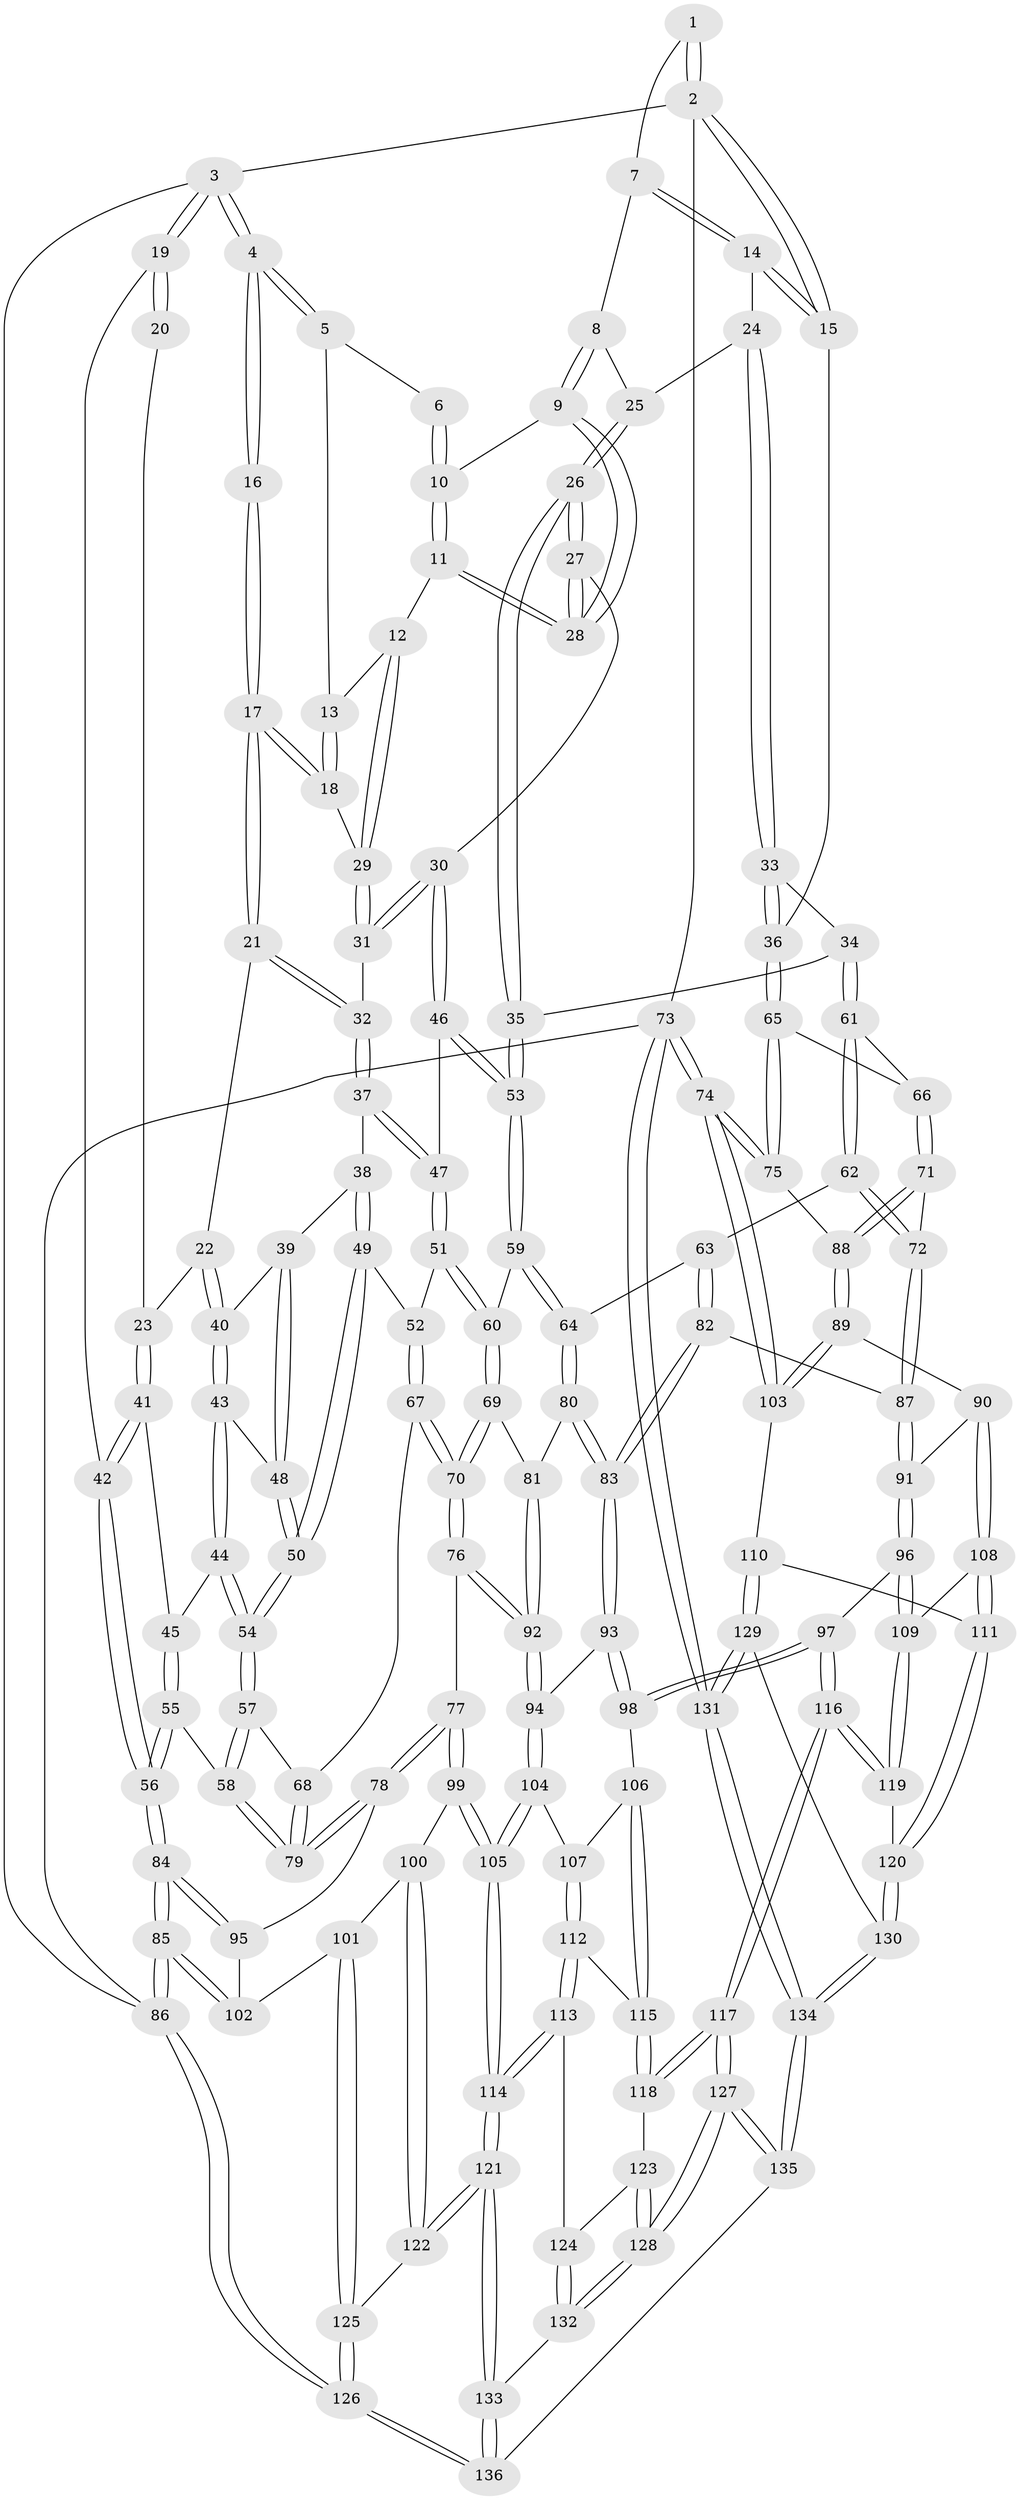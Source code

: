 // coarse degree distribution, {5: 0.25925925925925924, 2: 0.037037037037037035, 3: 0.2037037037037037, 4: 0.3148148148148148, 6: 0.14814814814814814, 8: 0.018518518518518517, 1: 0.018518518518518517}
// Generated by graph-tools (version 1.1) at 2025/06/03/04/25 22:06:32]
// undirected, 136 vertices, 337 edges
graph export_dot {
graph [start="1"]
  node [color=gray90,style=filled];
  1 [pos="+0.5976511272259499+0"];
  2 [pos="+1+0"];
  3 [pos="+0+0"];
  4 [pos="+0.2462178415413865+0"];
  5 [pos="+0.48878814751169936+0"];
  6 [pos="+0.5528645012185402+0"];
  7 [pos="+0.6617984937581474+0.003637888356908801"];
  8 [pos="+0.597155716466735+0.11206402352591094"];
  9 [pos="+0.5862765049369258+0.11504576189750995"];
  10 [pos="+0.5634879355081451+0.08309267051097269"];
  11 [pos="+0.5177429974780015+0.11760689009782051"];
  12 [pos="+0.49779290402759335+0.10327065970022453"];
  13 [pos="+0.47618801610125255+0.04850490615214204"];
  14 [pos="+0.7133464590092041+0.09485653199768834"];
  15 [pos="+1+0"];
  16 [pos="+0.24402301229447246+0"];
  17 [pos="+0.24318165256834384+0.10219459650827915"];
  18 [pos="+0.4125506600943373+0.12203184139794657"];
  19 [pos="+0+0.10212338765942676"];
  20 [pos="+0.04549515578623373+0.07461174315213331"];
  21 [pos="+0.23761146273569916+0.12286513718656158"];
  22 [pos="+0.1966801480390682+0.14713978000913905"];
  23 [pos="+0.12491155954704886+0.18002903680485682"];
  24 [pos="+0.7157657018588942+0.14107035980336385"];
  25 [pos="+0.6155559994206511+0.12246343398147846"];
  26 [pos="+0.5939449853135077+0.2626162070588218"];
  27 [pos="+0.5544218667337047+0.24825677829140322"];
  28 [pos="+0.550636681544793+0.1702130612908289"];
  29 [pos="+0.4486741515823161+0.16340866897293155"];
  30 [pos="+0.49391912002454885+0.25720372064876545"];
  31 [pos="+0.45985745117071547+0.21931415346324867"];
  32 [pos="+0.2712980653988129+0.17807675715455573"];
  33 [pos="+0.7452093215584343+0.253250122595342"];
  34 [pos="+0.7312608793353121+0.29037329838042186"];
  35 [pos="+0.6513372858228103+0.2871655353151634"];
  36 [pos="+1+0"];
  37 [pos="+0.2892736323948276+0.25459381652904334"];
  38 [pos="+0.27612559251332464+0.2804801871204592"];
  39 [pos="+0.2731492133961221+0.28263261984623983"];
  40 [pos="+0.1836455479793693+0.3057418469035908"];
  41 [pos="+0.04275652907973955+0.2392593079934824"];
  42 [pos="+0+0.19177592382688435"];
  43 [pos="+0.17073278770755285+0.3221952331180139"];
  44 [pos="+0.11682508140390832+0.33058236999584945"];
  45 [pos="+0.07913773098995244+0.3107589602035209"];
  46 [pos="+0.43076442848928975+0.332029541015909"];
  47 [pos="+0.4161075549684424+0.34021135745639874"];
  48 [pos="+0.2127354136913892+0.3461427580707159"];
  49 [pos="+0.2836364980726017+0.4008448789819089"];
  50 [pos="+0.22111499277117233+0.42280886957384317"];
  51 [pos="+0.401815370475393+0.3732067106919801"];
  52 [pos="+0.3462866540316413+0.41675996568836793"];
  53 [pos="+0.5441796886193848+0.42428543745391506"];
  54 [pos="+0.1900540818724672+0.45303732588391593"];
  55 [pos="+0.02917503817526599+0.48052329835636026"];
  56 [pos="+0+0.544888183716611"];
  57 [pos="+0.18512286463388078+0.4666698120308687"];
  58 [pos="+0.16572903764929006+0.5164135623783813"];
  59 [pos="+0.541395366009031+0.45846584833775356"];
  60 [pos="+0.4619530603229902+0.4693526402537605"];
  61 [pos="+0.7489608467412966+0.32120370055474956"];
  62 [pos="+0.7584910980548596+0.4157442338470538"];
  63 [pos="+0.6471716070303023+0.4825921920291361"];
  64 [pos="+0.5565687392811904+0.47864339054338484"];
  65 [pos="+1+0.27545795016218355"];
  66 [pos="+1+0.32979465553456827"];
  67 [pos="+0.3463525165556376+0.4496008260949966"];
  68 [pos="+0.3178455654482295+0.4663638153923733"];
  69 [pos="+0.4312225210958736+0.5223247381450419"];
  70 [pos="+0.37544748683380347+0.542867585409888"];
  71 [pos="+0.8764631803196155+0.5018908998263819"];
  72 [pos="+0.7902042801628428+0.4664800949681931"];
  73 [pos="+1+1"];
  74 [pos="+1+0.7294365439366578"];
  75 [pos="+1+0.46438882044916313"];
  76 [pos="+0.34756529701380773+0.5903022706067156"];
  77 [pos="+0.25279303918332224+0.6172651953305127"];
  78 [pos="+0.18862809684682058+0.5598849428871541"];
  79 [pos="+0.18750572495816545+0.5569684832692635"];
  80 [pos="+0.542085144382171+0.5600532630045783"];
  81 [pos="+0.5013459304201882+0.5661267353821005"];
  82 [pos="+0.6312421933359372+0.6051105740784427"];
  83 [pos="+0.6016400759379498+0.625802889826667"];
  84 [pos="+0+0.6345927789519316"];
  85 [pos="+0+0.6968068789870596"];
  86 [pos="+0+1"];
  87 [pos="+0.7432241052090491+0.5928844533388351"];
  88 [pos="+0.9000144965446621+0.5330024076791569"];
  89 [pos="+0.9370768293302516+0.6603396404943853"];
  90 [pos="+0.8616238704474908+0.691897259946463"];
  91 [pos="+0.7490644754951724+0.6068047228301329"];
  92 [pos="+0.43993858809627956+0.6658656682495762"];
  93 [pos="+0.5934714494885946+0.664607129906511"];
  94 [pos="+0.4492540859894169+0.6843630965287393"];
  95 [pos="+0.11843563064356374+0.6193642548085121"];
  96 [pos="+0.6999987093500908+0.7381992569770064"];
  97 [pos="+0.639063580108197+0.7270465373482786"];
  98 [pos="+0.6165298640288143+0.7145256343182637"];
  99 [pos="+0.24923389145535013+0.6854749198075968"];
  100 [pos="+0.14021508612269284+0.7720161532763036"];
  101 [pos="+0.0747059790841884+0.7859582034609385"];
  102 [pos="+0.059825815608966944+0.7762093200136742"];
  103 [pos="+1+0.7300633754154655"];
  104 [pos="+0.446299980275853+0.6970216188726585"];
  105 [pos="+0.3546665377877367+0.8236021915547086"];
  106 [pos="+0.6029233338519434+0.7290432968448518"];
  107 [pos="+0.511569147931383+0.766086449959036"];
  108 [pos="+0.858661999928503+0.6961088455603521"];
  109 [pos="+0.7261167242937998+0.7589417219055308"];
  110 [pos="+0.9285848725388083+0.8641691010088604"];
  111 [pos="+0.8528494748723763+0.8451814170781233"];
  112 [pos="+0.5086520769617277+0.8198084299434458"];
  113 [pos="+0.3850548257735724+0.8493782485920582"];
  114 [pos="+0.3560505258919654+0.8437368868013504"];
  115 [pos="+0.5543041645060894+0.8429172122562129"];
  116 [pos="+0.6259792370265532+0.9016360386539899"];
  117 [pos="+0.6255634009980985+0.9019742414430106"];
  118 [pos="+0.5640248053685887+0.858768421445424"];
  119 [pos="+0.7464997316234089+0.8518418897226127"];
  120 [pos="+0.7845242456759225+0.8736178587795992"];
  121 [pos="+0.30925425490036684+0.9085499158664044"];
  122 [pos="+0.292180665177646+0.9040438784289883"];
  123 [pos="+0.507714298497276+0.898071588211206"];
  124 [pos="+0.45463474962217154+0.899295084906845"];
  125 [pos="+0.09781923597044363+0.9164610670224024"];
  126 [pos="+0+1"];
  127 [pos="+0.5991233566828464+1"];
  128 [pos="+0.5486640830785487+1"];
  129 [pos="+0.9420525992998349+1"];
  130 [pos="+0.7875584808226959+0.9007300714297033"];
  131 [pos="+1+1"];
  132 [pos="+0.47964448932383047+0.9551040034258778"];
  133 [pos="+0.31492246049792827+0.9955089971862595"];
  134 [pos="+0.7016308359988189+1"];
  135 [pos="+0.6148688299054822+1"];
  136 [pos="+0.3070654726431024+1"];
  1 -- 2;
  1 -- 2;
  1 -- 7;
  2 -- 3;
  2 -- 15;
  2 -- 15;
  2 -- 73;
  3 -- 4;
  3 -- 4;
  3 -- 19;
  3 -- 19;
  3 -- 86;
  4 -- 5;
  4 -- 5;
  4 -- 16;
  4 -- 16;
  5 -- 6;
  5 -- 13;
  6 -- 10;
  6 -- 10;
  7 -- 8;
  7 -- 14;
  7 -- 14;
  8 -- 9;
  8 -- 9;
  8 -- 25;
  9 -- 10;
  9 -- 28;
  9 -- 28;
  10 -- 11;
  10 -- 11;
  11 -- 12;
  11 -- 28;
  11 -- 28;
  12 -- 13;
  12 -- 29;
  12 -- 29;
  13 -- 18;
  13 -- 18;
  14 -- 15;
  14 -- 15;
  14 -- 24;
  15 -- 36;
  16 -- 17;
  16 -- 17;
  17 -- 18;
  17 -- 18;
  17 -- 21;
  17 -- 21;
  18 -- 29;
  19 -- 20;
  19 -- 20;
  19 -- 42;
  20 -- 23;
  21 -- 22;
  21 -- 32;
  21 -- 32;
  22 -- 23;
  22 -- 40;
  22 -- 40;
  23 -- 41;
  23 -- 41;
  24 -- 25;
  24 -- 33;
  24 -- 33;
  25 -- 26;
  25 -- 26;
  26 -- 27;
  26 -- 27;
  26 -- 35;
  26 -- 35;
  27 -- 28;
  27 -- 28;
  27 -- 30;
  29 -- 31;
  29 -- 31;
  30 -- 31;
  30 -- 31;
  30 -- 46;
  30 -- 46;
  31 -- 32;
  32 -- 37;
  32 -- 37;
  33 -- 34;
  33 -- 36;
  33 -- 36;
  34 -- 35;
  34 -- 61;
  34 -- 61;
  35 -- 53;
  35 -- 53;
  36 -- 65;
  36 -- 65;
  37 -- 38;
  37 -- 47;
  37 -- 47;
  38 -- 39;
  38 -- 49;
  38 -- 49;
  39 -- 40;
  39 -- 48;
  39 -- 48;
  40 -- 43;
  40 -- 43;
  41 -- 42;
  41 -- 42;
  41 -- 45;
  42 -- 56;
  42 -- 56;
  43 -- 44;
  43 -- 44;
  43 -- 48;
  44 -- 45;
  44 -- 54;
  44 -- 54;
  45 -- 55;
  45 -- 55;
  46 -- 47;
  46 -- 53;
  46 -- 53;
  47 -- 51;
  47 -- 51;
  48 -- 50;
  48 -- 50;
  49 -- 50;
  49 -- 50;
  49 -- 52;
  50 -- 54;
  50 -- 54;
  51 -- 52;
  51 -- 60;
  51 -- 60;
  52 -- 67;
  52 -- 67;
  53 -- 59;
  53 -- 59;
  54 -- 57;
  54 -- 57;
  55 -- 56;
  55 -- 56;
  55 -- 58;
  56 -- 84;
  56 -- 84;
  57 -- 58;
  57 -- 58;
  57 -- 68;
  58 -- 79;
  58 -- 79;
  59 -- 60;
  59 -- 64;
  59 -- 64;
  60 -- 69;
  60 -- 69;
  61 -- 62;
  61 -- 62;
  61 -- 66;
  62 -- 63;
  62 -- 72;
  62 -- 72;
  63 -- 64;
  63 -- 82;
  63 -- 82;
  64 -- 80;
  64 -- 80;
  65 -- 66;
  65 -- 75;
  65 -- 75;
  66 -- 71;
  66 -- 71;
  67 -- 68;
  67 -- 70;
  67 -- 70;
  68 -- 79;
  68 -- 79;
  69 -- 70;
  69 -- 70;
  69 -- 81;
  70 -- 76;
  70 -- 76;
  71 -- 72;
  71 -- 88;
  71 -- 88;
  72 -- 87;
  72 -- 87;
  73 -- 74;
  73 -- 74;
  73 -- 131;
  73 -- 131;
  73 -- 86;
  74 -- 75;
  74 -- 75;
  74 -- 103;
  74 -- 103;
  75 -- 88;
  76 -- 77;
  76 -- 92;
  76 -- 92;
  77 -- 78;
  77 -- 78;
  77 -- 99;
  77 -- 99;
  78 -- 79;
  78 -- 79;
  78 -- 95;
  80 -- 81;
  80 -- 83;
  80 -- 83;
  81 -- 92;
  81 -- 92;
  82 -- 83;
  82 -- 83;
  82 -- 87;
  83 -- 93;
  83 -- 93;
  84 -- 85;
  84 -- 85;
  84 -- 95;
  84 -- 95;
  85 -- 86;
  85 -- 86;
  85 -- 102;
  85 -- 102;
  86 -- 126;
  86 -- 126;
  87 -- 91;
  87 -- 91;
  88 -- 89;
  88 -- 89;
  89 -- 90;
  89 -- 103;
  89 -- 103;
  90 -- 91;
  90 -- 108;
  90 -- 108;
  91 -- 96;
  91 -- 96;
  92 -- 94;
  92 -- 94;
  93 -- 94;
  93 -- 98;
  93 -- 98;
  94 -- 104;
  94 -- 104;
  95 -- 102;
  96 -- 97;
  96 -- 109;
  96 -- 109;
  97 -- 98;
  97 -- 98;
  97 -- 116;
  97 -- 116;
  98 -- 106;
  99 -- 100;
  99 -- 105;
  99 -- 105;
  100 -- 101;
  100 -- 122;
  100 -- 122;
  101 -- 102;
  101 -- 125;
  101 -- 125;
  103 -- 110;
  104 -- 105;
  104 -- 105;
  104 -- 107;
  105 -- 114;
  105 -- 114;
  106 -- 107;
  106 -- 115;
  106 -- 115;
  107 -- 112;
  107 -- 112;
  108 -- 109;
  108 -- 111;
  108 -- 111;
  109 -- 119;
  109 -- 119;
  110 -- 111;
  110 -- 129;
  110 -- 129;
  111 -- 120;
  111 -- 120;
  112 -- 113;
  112 -- 113;
  112 -- 115;
  113 -- 114;
  113 -- 114;
  113 -- 124;
  114 -- 121;
  114 -- 121;
  115 -- 118;
  115 -- 118;
  116 -- 117;
  116 -- 117;
  116 -- 119;
  116 -- 119;
  117 -- 118;
  117 -- 118;
  117 -- 127;
  117 -- 127;
  118 -- 123;
  119 -- 120;
  120 -- 130;
  120 -- 130;
  121 -- 122;
  121 -- 122;
  121 -- 133;
  121 -- 133;
  122 -- 125;
  123 -- 124;
  123 -- 128;
  123 -- 128;
  124 -- 132;
  124 -- 132;
  125 -- 126;
  125 -- 126;
  126 -- 136;
  126 -- 136;
  127 -- 128;
  127 -- 128;
  127 -- 135;
  127 -- 135;
  128 -- 132;
  128 -- 132;
  129 -- 130;
  129 -- 131;
  129 -- 131;
  130 -- 134;
  130 -- 134;
  131 -- 134;
  131 -- 134;
  132 -- 133;
  133 -- 136;
  133 -- 136;
  134 -- 135;
  134 -- 135;
  135 -- 136;
}
